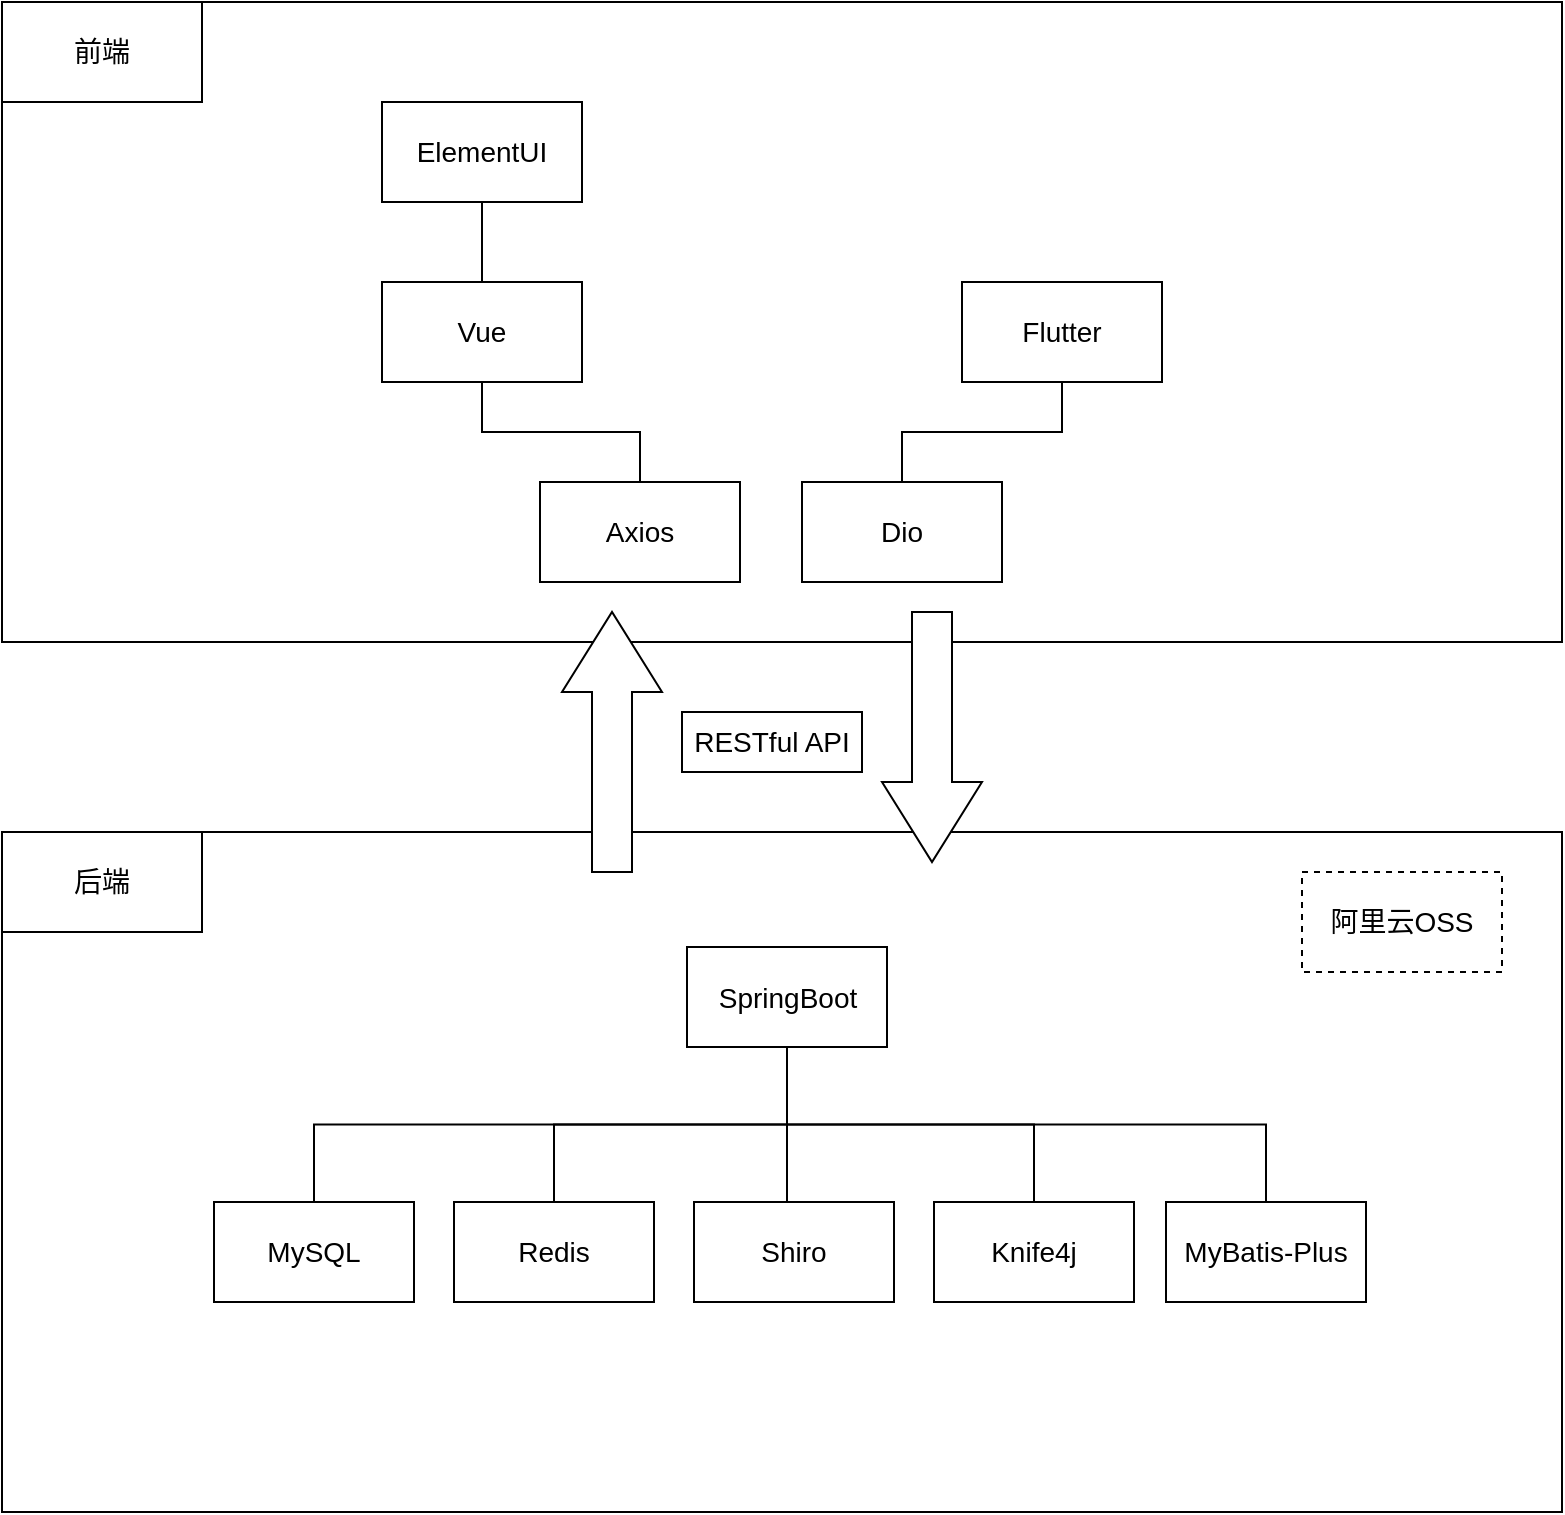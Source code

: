 <mxfile version="24.3.1" type="github">
  <diagram id="prtHgNgQTEPvFCAcTncT" name="Page-1">
    <mxGraphModel dx="1235" dy="669" grid="1" gridSize="10" guides="1" tooltips="1" connect="1" arrows="1" fold="1" page="1" pageScale="1" pageWidth="827" pageHeight="1169" math="0" shadow="0">
      <root>
        <mxCell id="0" />
        <mxCell id="1" parent="0" />
        <mxCell id="nPUlTsxNM5biGulhRmR_-8" value="" style="rounded=0;whiteSpace=wrap;html=1;" vertex="1" parent="1">
          <mxGeometry x="20" width="780" height="320" as="geometry" />
        </mxCell>
        <mxCell id="nPUlTsxNM5biGulhRmR_-4" value="ElementUI" style="rounded=0;whiteSpace=wrap;html=1;fontSize=14;" vertex="1" parent="1">
          <mxGeometry x="210" y="50" width="100" height="50" as="geometry" />
        </mxCell>
        <mxCell id="nPUlTsxNM5biGulhRmR_-5" value="Vue" style="rounded=0;whiteSpace=wrap;html=1;fontSize=14;" vertex="1" parent="1">
          <mxGeometry x="210" y="140" width="100" height="50" as="geometry" />
        </mxCell>
        <mxCell id="nPUlTsxNM5biGulhRmR_-2" value="Flutter" style="rounded=0;whiteSpace=wrap;html=1;fontSize=14;" vertex="1" parent="1">
          <mxGeometry x="500" y="140" width="100" height="50" as="geometry" />
        </mxCell>
        <mxCell id="nPUlTsxNM5biGulhRmR_-9" value="前端" style="rounded=0;whiteSpace=wrap;html=1;fontSize=14;" vertex="1" parent="1">
          <mxGeometry x="20" width="100" height="50" as="geometry" />
        </mxCell>
        <mxCell id="nPUlTsxNM5biGulhRmR_-10" value="" style="rounded=0;whiteSpace=wrap;html=1;fontSize=14;" vertex="1" parent="1">
          <mxGeometry x="20" y="415" width="780" height="340" as="geometry" />
        </mxCell>
        <mxCell id="nPUlTsxNM5biGulhRmR_-11" value="后端" style="rounded=0;whiteSpace=wrap;html=1;fontSize=14;" vertex="1" parent="1">
          <mxGeometry x="20" y="415" width="100" height="50" as="geometry" />
        </mxCell>
        <mxCell id="nPUlTsxNM5biGulhRmR_-12" value="MySQL" style="rounded=0;whiteSpace=wrap;html=1;fontSize=14;" vertex="1" parent="1">
          <mxGeometry x="126" y="600" width="100" height="50" as="geometry" />
        </mxCell>
        <mxCell id="nPUlTsxNM5biGulhRmR_-13" value="SpringBoot" style="rounded=0;whiteSpace=wrap;html=1;fontSize=14;" vertex="1" parent="1">
          <mxGeometry x="362.5" y="472.5" width="100" height="50" as="geometry" />
        </mxCell>
        <mxCell id="nPUlTsxNM5biGulhRmR_-14" value="阿里云OSS" style="rounded=0;whiteSpace=wrap;html=1;fontSize=14;dashed=1;" vertex="1" parent="1">
          <mxGeometry x="670" y="435" width="100" height="50" as="geometry" />
        </mxCell>
        <mxCell id="nPUlTsxNM5biGulhRmR_-27" value="Redis" style="rounded=0;whiteSpace=wrap;html=1;fontSize=14;" vertex="1" parent="1">
          <mxGeometry x="246" y="600" width="100" height="50" as="geometry" />
        </mxCell>
        <mxCell id="nPUlTsxNM5biGulhRmR_-30" value="" style="endArrow=none;html=1;rounded=0;entryX=0.5;entryY=1;entryDx=0;entryDy=0;exitX=0.5;exitY=0;exitDx=0;exitDy=0;edgeStyle=orthogonalEdgeStyle;fontSize=14;" edge="1" parent="1" source="nPUlTsxNM5biGulhRmR_-27" target="nPUlTsxNM5biGulhRmR_-13">
          <mxGeometry width="50" height="50" relative="1" as="geometry">
            <mxPoint x="270" y="575" as="sourcePoint" />
            <mxPoint x="270" y="525" as="targetPoint" />
          </mxGeometry>
        </mxCell>
        <mxCell id="nPUlTsxNM5biGulhRmR_-35" value="" style="html=1;shadow=0;dashed=0;align=center;verticalAlign=middle;shape=mxgraph.arrows2.arrow;dy=0.6;dx=40;direction=north;notch=0;" vertex="1" parent="1">
          <mxGeometry x="300" y="305" width="50" height="130" as="geometry" />
        </mxCell>
        <mxCell id="nPUlTsxNM5biGulhRmR_-37" value="&lt;font style=&quot;font-size: 14px;&quot;&gt;RESTful API&lt;/font&gt;" style="rounded=0;whiteSpace=wrap;html=1;" vertex="1" parent="1">
          <mxGeometry x="360" y="355" width="90" height="30" as="geometry" />
        </mxCell>
        <mxCell id="nPUlTsxNM5biGulhRmR_-38" value="" style="html=1;shadow=0;dashed=0;align=center;verticalAlign=middle;shape=mxgraph.arrows2.arrow;dy=0.6;dx=40;direction=south;notch=0;" vertex="1" parent="1">
          <mxGeometry x="460" y="305" width="50" height="125" as="geometry" />
        </mxCell>
        <mxCell id="nPUlTsxNM5biGulhRmR_-40" value="Shiro" style="rounded=0;whiteSpace=wrap;html=1;fontSize=14;" vertex="1" parent="1">
          <mxGeometry x="366" y="600" width="100" height="50" as="geometry" />
        </mxCell>
        <mxCell id="nPUlTsxNM5biGulhRmR_-41" value="Knife4j" style="rounded=0;whiteSpace=wrap;html=1;fontSize=14;" vertex="1" parent="1">
          <mxGeometry x="486" y="600" width="100" height="50" as="geometry" />
        </mxCell>
        <mxCell id="nPUlTsxNM5biGulhRmR_-43" value="Axios" style="rounded=0;whiteSpace=wrap;html=1;fontSize=14;" vertex="1" parent="1">
          <mxGeometry x="289" y="240" width="100" height="50" as="geometry" />
        </mxCell>
        <mxCell id="nPUlTsxNM5biGulhRmR_-47" value="Dio" style="rounded=0;whiteSpace=wrap;html=1;fontSize=14;" vertex="1" parent="1">
          <mxGeometry x="420" y="240" width="100" height="50" as="geometry" />
        </mxCell>
        <mxCell id="nPUlTsxNM5biGulhRmR_-48" value="" style="endArrow=none;html=1;rounded=0;entryX=0.5;entryY=1;entryDx=0;entryDy=0;exitX=0.5;exitY=0;exitDx=0;exitDy=0;edgeStyle=orthogonalEdgeStyle;" edge="1" parent="1" source="nPUlTsxNM5biGulhRmR_-47" target="nPUlTsxNM5biGulhRmR_-2">
          <mxGeometry width="50" height="50" relative="1" as="geometry">
            <mxPoint x="540" y="230" as="sourcePoint" />
            <mxPoint x="540" y="180" as="targetPoint" />
          </mxGeometry>
        </mxCell>
        <mxCell id="nPUlTsxNM5biGulhRmR_-49" value="" style="endArrow=none;html=1;rounded=0;edgeStyle=orthogonalEdgeStyle;" edge="1" parent="1" source="nPUlTsxNM5biGulhRmR_-5" target="nPUlTsxNM5biGulhRmR_-4">
          <mxGeometry width="50" height="50" relative="1" as="geometry">
            <mxPoint x="250" y="150" as="sourcePoint" />
            <mxPoint x="250" y="100" as="targetPoint" />
          </mxGeometry>
        </mxCell>
        <mxCell id="nPUlTsxNM5biGulhRmR_-51" value="" style="endArrow=none;html=1;rounded=0;entryX=0.5;entryY=1;entryDx=0;entryDy=0;exitX=0.5;exitY=0;exitDx=0;exitDy=0;edgeStyle=orthogonalEdgeStyle;" edge="1" parent="1" source="nPUlTsxNM5biGulhRmR_-43" target="nPUlTsxNM5biGulhRmR_-5">
          <mxGeometry width="50" height="50" relative="1" as="geometry">
            <mxPoint x="250" y="220" as="sourcePoint" />
            <mxPoint x="250" y="170" as="targetPoint" />
          </mxGeometry>
        </mxCell>
        <mxCell id="nPUlTsxNM5biGulhRmR_-53" value="" style="endArrow=none;html=1;rounded=0;entryX=0.5;entryY=1;entryDx=0;entryDy=0;edgeStyle=orthogonalEdgeStyle;exitX=0.5;exitY=0;exitDx=0;exitDy=0;" edge="1" parent="1" source="nPUlTsxNM5biGulhRmR_-12" target="nPUlTsxNM5biGulhRmR_-13">
          <mxGeometry width="50" height="50" relative="1" as="geometry">
            <mxPoint x="170" y="620" as="sourcePoint" />
            <mxPoint x="170" y="570" as="targetPoint" />
          </mxGeometry>
        </mxCell>
        <mxCell id="nPUlTsxNM5biGulhRmR_-55" value="" style="endArrow=none;html=1;rounded=0;entryX=0.5;entryY=1;entryDx=0;entryDy=0;exitX=0.5;exitY=0;exitDx=0;exitDy=0;edgeStyle=orthogonalEdgeStyle;" edge="1" parent="1" source="nPUlTsxNM5biGulhRmR_-40" target="nPUlTsxNM5biGulhRmR_-13">
          <mxGeometry width="50" height="50" relative="1" as="geometry">
            <mxPoint x="500" y="590" as="sourcePoint" />
            <mxPoint x="500" y="540" as="targetPoint" />
            <Array as="points">
              <mxPoint x="413" y="600" />
            </Array>
          </mxGeometry>
        </mxCell>
        <mxCell id="nPUlTsxNM5biGulhRmR_-56" value="" style="endArrow=none;html=1;rounded=0;entryX=0.5;entryY=1;entryDx=0;entryDy=0;exitX=0.5;exitY=0;exitDx=0;exitDy=0;edgeStyle=orthogonalEdgeStyle;" edge="1" parent="1" source="nPUlTsxNM5biGulhRmR_-41" target="nPUlTsxNM5biGulhRmR_-13">
          <mxGeometry width="50" height="50" relative="1" as="geometry">
            <mxPoint x="620" y="590" as="sourcePoint" />
            <mxPoint x="620" y="540" as="targetPoint" />
          </mxGeometry>
        </mxCell>
        <mxCell id="nPUlTsxNM5biGulhRmR_-57" value="MyBatis-Plus" style="rounded=0;whiteSpace=wrap;html=1;fontSize=14;" vertex="1" parent="1">
          <mxGeometry x="602" y="600" width="100" height="50" as="geometry" />
        </mxCell>
        <mxCell id="nPUlTsxNM5biGulhRmR_-59" value="" style="endArrow=none;html=1;rounded=0;entryX=0.5;entryY=1;entryDx=0;entryDy=0;exitX=0.5;exitY=0;exitDx=0;exitDy=0;edgeStyle=orthogonalEdgeStyle;" edge="1" parent="1" source="nPUlTsxNM5biGulhRmR_-57" target="nPUlTsxNM5biGulhRmR_-13">
          <mxGeometry width="50" height="50" relative="1" as="geometry">
            <mxPoint x="710" y="580" as="sourcePoint" />
            <mxPoint x="710" y="530" as="targetPoint" />
          </mxGeometry>
        </mxCell>
      </root>
    </mxGraphModel>
  </diagram>
</mxfile>
